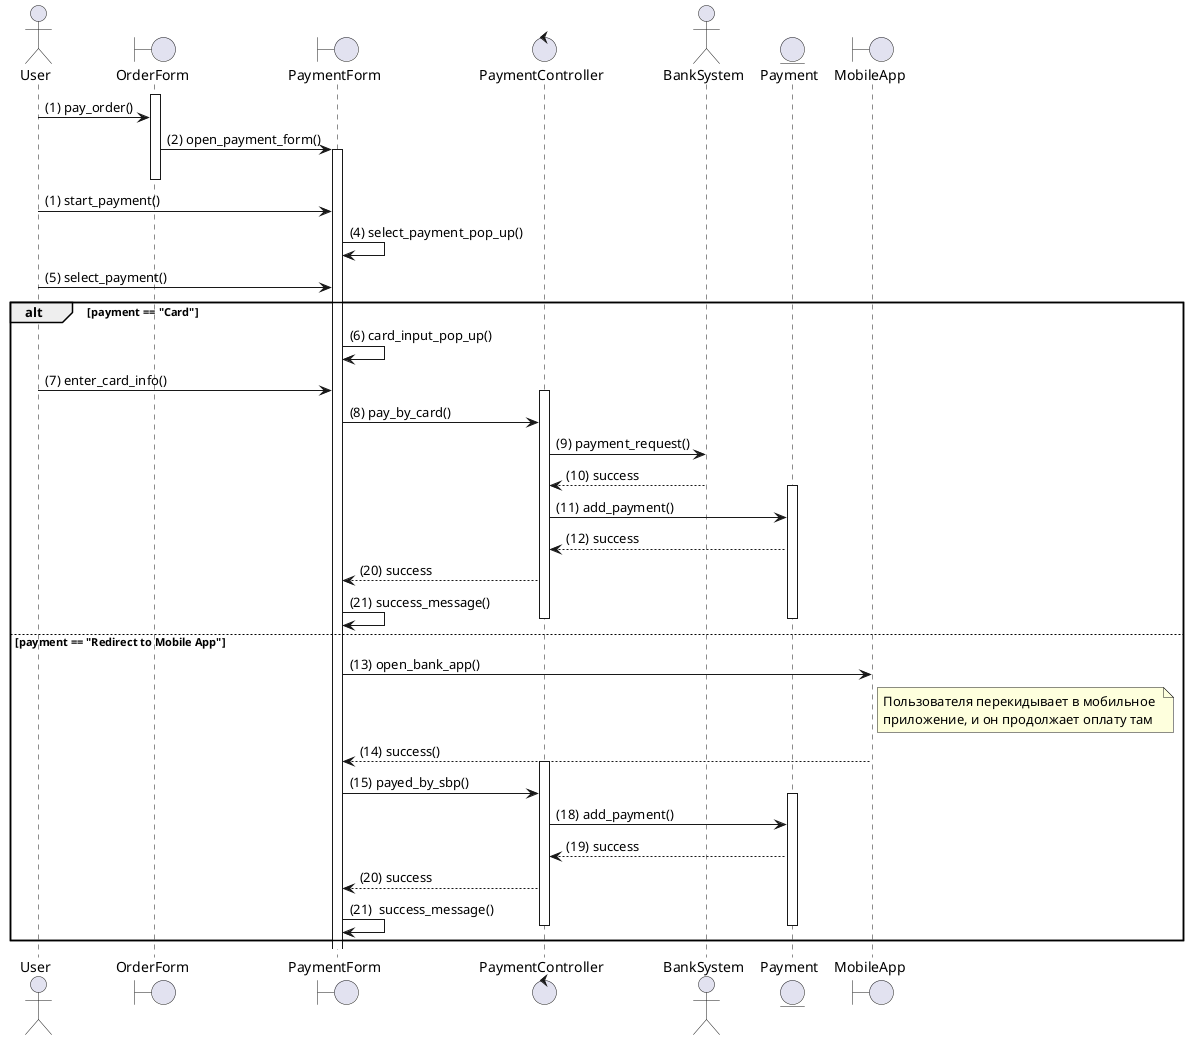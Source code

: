 @startuml
actor User
boundary OrderForm
boundary PaymentForm
control PaymentController
actor BankSystem
entity Payment
boundary MobileApp

activate OrderForm
User -> OrderForm : (1) pay_order()
OrderForm -> PaymentForm : (2) open_payment_form()
activate PaymentForm
deactivate OrderForm

User -> PaymentForm : (1) start_payment()




PaymentForm -> PaymentForm : (4) select_payment_pop_up()
User -> PaymentForm : (5) select_payment()

alt payment == "Card"
    PaymentForm -> PaymentForm : (6) card_input_pop_up()
    User -> PaymentForm : (7) enter_card_info()
    activate PaymentController
    PaymentForm -> PaymentController : (8) pay_by_card()
    PaymentController -> BankSystem : (9) payment_request()
    BankSystem --> PaymentController : (10) success
    activate Payment
    PaymentController -> Payment : (11) add_payment()
    PaymentController <-- Payment : (12) success
    PaymentController --> PaymentForm : (20) success
    PaymentForm -> PaymentForm : (21) success_message()
    deactivate Payment
    deactivate PaymentController

else payment == "Redirect to Mobile App"
    PaymentForm -> MobileApp : (13) open_bank_app()
    note right of MobileApp
        Пользователя перекидывает в мобильное 
        приложение, и он продолжает оплату там
    end note
    MobileApp --> PaymentForm : (14) success()
    activate PaymentController
    PaymentForm -> PaymentController : (15) payed_by_sbp()
    activate Payment
    PaymentController -> Payment : (18) add_payment()
    PaymentController <-- Payment : (19) success
    PaymentController --> PaymentForm : (20) success
    PaymentForm -> PaymentForm : (21)  success_message()
    deactivate Payment
    deactivate PaymentController
end


@enduml
